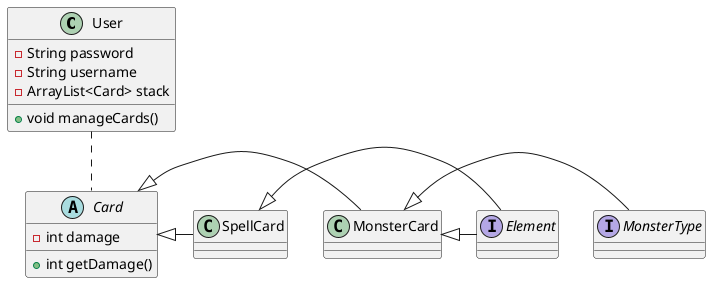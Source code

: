 @startuml

class User {
        - String password
        - String username
        - ArrayList<Card> stack

        + void manageCards()
}

User .. Card

abstract class Card {
        - int damage

        + int getDamage()
}

class MonsterCard {}
class SpellCard {}

Card <|- MonsterCard
Card <|- SpellCard

MonsterCard <|- MonsterType
MonsterCard <|- Element

SpellCard <|- Element

interface MonsterType {}
interface Element {}

@enduml
